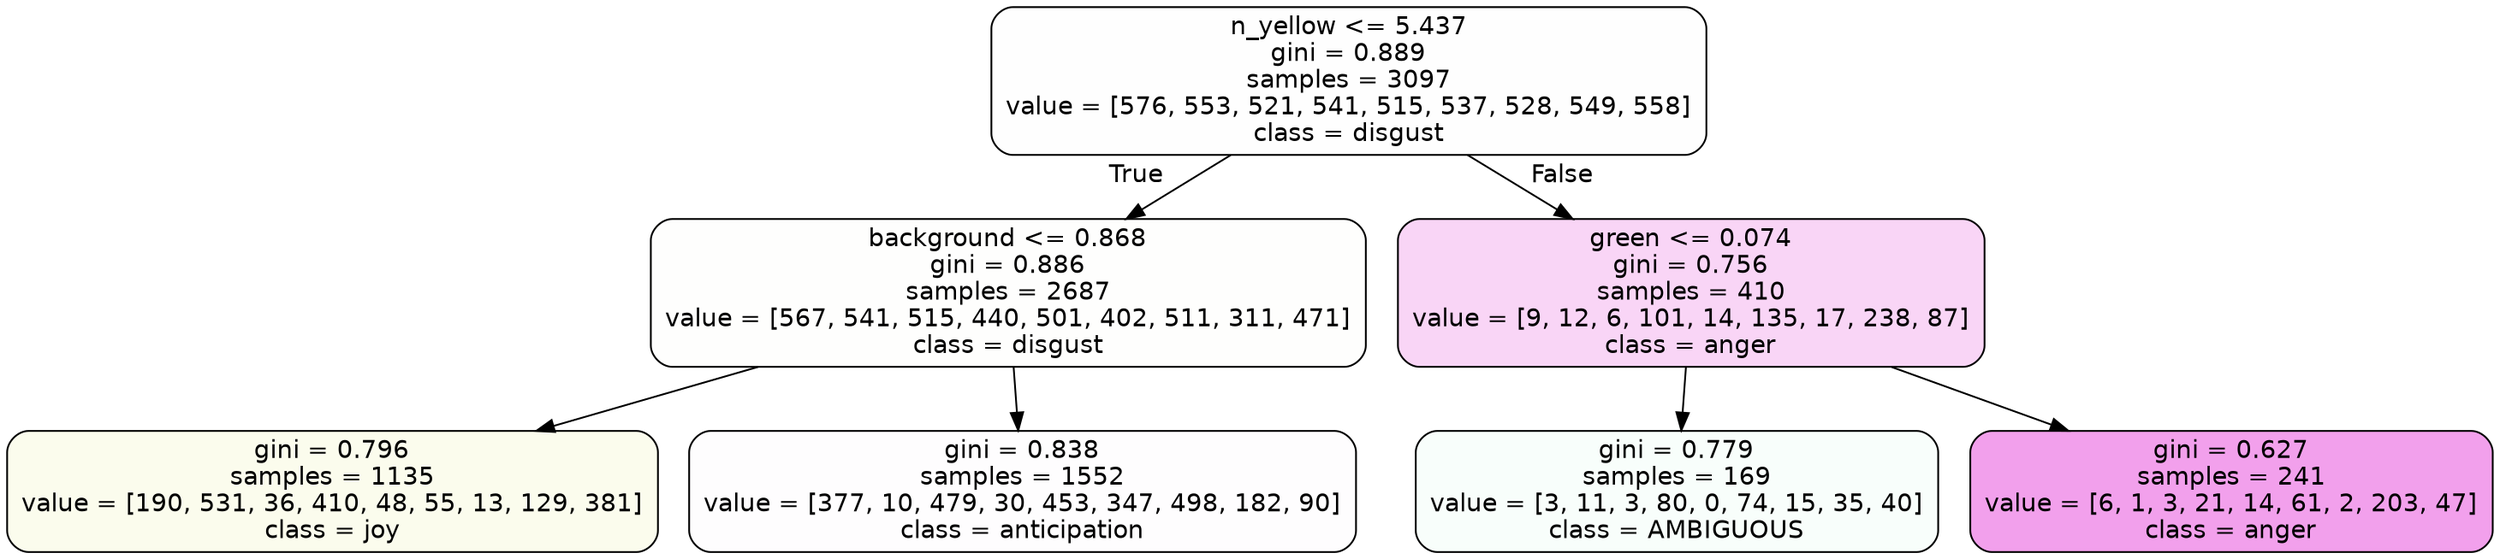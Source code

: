 digraph Tree {
node [shape=box, style="filled, rounded", color="black", fontname=helvetica] ;
edge [fontname=helvetica] ;
0 [label="n_yellow <= 5.437\ngini = 0.889\nsamples = 3097\nvalue = [576, 553, 521, 541, 515, 537, 528, 549, 558]\nclass = disgust", fillcolor="#e5813901"] ;
1 [label="background <= 0.868\ngini = 0.886\nsamples = 2687\nvalue = [567, 541, 515, 440, 501, 402, 511, 311, 471]\nclass = disgust", fillcolor="#e5813902"] ;
0 -> 1 [labeldistance=2.5, labelangle=45, headlabel="True"] ;
2 [label="gini = 0.796\nsamples = 1135\nvalue = [190, 531, 36, 410, 48, 55, 13, 129, 381]\nclass = joy", fillcolor="#d7e53916"] ;
1 -> 2 ;
3 [label="gini = 0.838\nsamples = 1552\nvalue = [377, 10, 479, 30, 453, 347, 498, 182, 90]\nclass = anticipation", fillcolor="#8139e502"] ;
1 -> 3 ;
4 [label="green <= 0.074\ngini = 0.756\nsamples = 410\nvalue = [9, 12, 6, 101, 14, 135, 17, 238, 87]\nclass = anger", fillcolor="#e539d736"] ;
0 -> 4 [labeldistance=2.5, labelangle=-45, headlabel="False"] ;
5 [label="gini = 0.779\nsamples = 169\nvalue = [3, 11, 3, 80, 0, 74, 15, 35, 40]\nclass = AMBIGUOUS", fillcolor="#39e58108"] ;
4 -> 5 ;
6 [label="gini = 0.627\nsamples = 241\nvalue = [6, 1, 3, 21, 14, 61, 2, 203, 47]\nclass = anger", fillcolor="#e539d77a"] ;
4 -> 6 ;
}